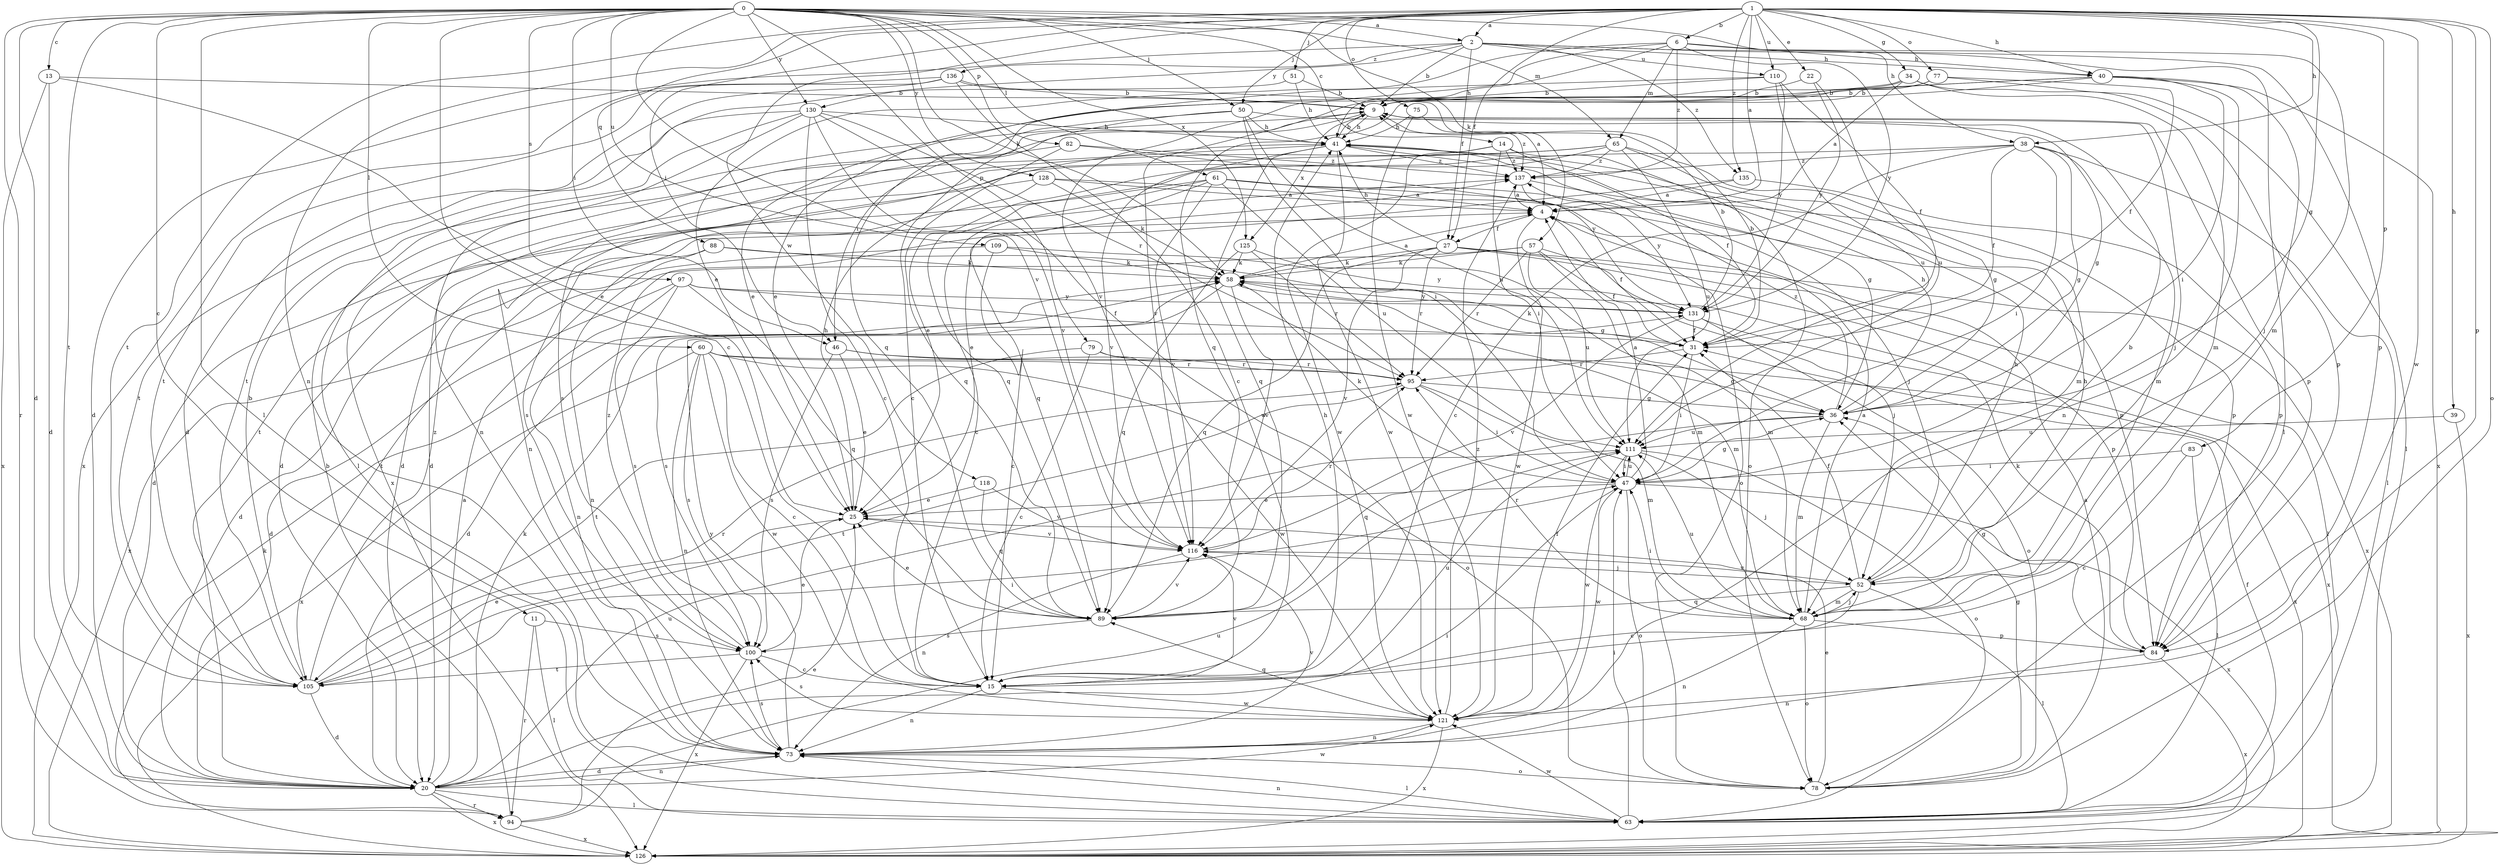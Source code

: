 strict digraph  {
0;
1;
2;
4;
6;
9;
11;
13;
14;
15;
20;
22;
25;
27;
31;
34;
36;
38;
39;
40;
41;
46;
47;
50;
51;
52;
57;
58;
60;
61;
63;
65;
68;
73;
75;
77;
78;
79;
82;
83;
84;
88;
89;
94;
95;
97;
100;
105;
109;
110;
111;
116;
118;
121;
125;
126;
128;
130;
131;
135;
136;
137;
0 -> 2  [label=a];
0 -> 11  [label=c];
0 -> 13  [label=c];
0 -> 14  [label=c];
0 -> 15  [label=c];
0 -> 20  [label=d];
0 -> 38  [label=h];
0 -> 46  [label=i];
0 -> 50  [label=j];
0 -> 57  [label=k];
0 -> 58  [label=k];
0 -> 60  [label=l];
0 -> 61  [label=l];
0 -> 63  [label=l];
0 -> 65  [label=m];
0 -> 79  [label=p];
0 -> 82  [label=p];
0 -> 94  [label=r];
0 -> 97  [label=s];
0 -> 105  [label=t];
0 -> 109  [label=u];
0 -> 116  [label=v];
0 -> 125  [label=x];
0 -> 128  [label=y];
0 -> 130  [label=y];
1 -> 2  [label=a];
1 -> 4  [label=a];
1 -> 6  [label=b];
1 -> 22  [label=e];
1 -> 27  [label=f];
1 -> 34  [label=g];
1 -> 36  [label=g];
1 -> 38  [label=h];
1 -> 39  [label=h];
1 -> 40  [label=h];
1 -> 46  [label=i];
1 -> 50  [label=j];
1 -> 51  [label=j];
1 -> 73  [label=n];
1 -> 75  [label=o];
1 -> 77  [label=o];
1 -> 78  [label=o];
1 -> 83  [label=p];
1 -> 84  [label=p];
1 -> 88  [label=q];
1 -> 105  [label=t];
1 -> 110  [label=u];
1 -> 118  [label=w];
1 -> 121  [label=w];
1 -> 135  [label=z];
2 -> 9  [label=b];
2 -> 20  [label=d];
2 -> 27  [label=f];
2 -> 40  [label=h];
2 -> 63  [label=l];
2 -> 84  [label=p];
2 -> 110  [label=u];
2 -> 130  [label=y];
2 -> 135  [label=z];
2 -> 136  [label=z];
4 -> 27  [label=f];
4 -> 31  [label=f];
4 -> 121  [label=w];
6 -> 25  [label=e];
6 -> 40  [label=h];
6 -> 41  [label=h];
6 -> 65  [label=m];
6 -> 68  [label=m];
6 -> 116  [label=v];
6 -> 131  [label=y];
6 -> 137  [label=z];
9 -> 41  [label=h];
9 -> 46  [label=i];
9 -> 52  [label=j];
9 -> 84  [label=p];
9 -> 125  [label=x];
11 -> 63  [label=l];
11 -> 94  [label=r];
11 -> 100  [label=s];
13 -> 9  [label=b];
13 -> 20  [label=d];
13 -> 25  [label=e];
13 -> 126  [label=x];
14 -> 25  [label=e];
14 -> 31  [label=f];
14 -> 47  [label=i];
14 -> 78  [label=o];
14 -> 121  [label=w];
14 -> 137  [label=z];
15 -> 41  [label=h];
15 -> 73  [label=n];
15 -> 111  [label=u];
15 -> 116  [label=v];
15 -> 121  [label=w];
20 -> 4  [label=a];
20 -> 47  [label=i];
20 -> 58  [label=k];
20 -> 63  [label=l];
20 -> 73  [label=n];
20 -> 94  [label=r];
20 -> 111  [label=u];
20 -> 121  [label=w];
20 -> 126  [label=x];
22 -> 9  [label=b];
22 -> 111  [label=u];
22 -> 131  [label=y];
25 -> 41  [label=h];
25 -> 116  [label=v];
27 -> 41  [label=h];
27 -> 58  [label=k];
27 -> 63  [label=l];
27 -> 84  [label=p];
27 -> 89  [label=q];
27 -> 95  [label=r];
27 -> 116  [label=v];
27 -> 126  [label=x];
31 -> 9  [label=b];
31 -> 47  [label=i];
31 -> 58  [label=k];
31 -> 95  [label=r];
34 -> 4  [label=a];
34 -> 9  [label=b];
34 -> 68  [label=m];
34 -> 84  [label=p];
34 -> 116  [label=v];
36 -> 41  [label=h];
36 -> 68  [label=m];
36 -> 89  [label=q];
36 -> 111  [label=u];
36 -> 137  [label=z];
38 -> 15  [label=c];
38 -> 20  [label=d];
38 -> 31  [label=f];
38 -> 36  [label=g];
38 -> 47  [label=i];
38 -> 63  [label=l];
38 -> 68  [label=m];
38 -> 137  [label=z];
39 -> 111  [label=u];
39 -> 126  [label=x];
40 -> 9  [label=b];
40 -> 25  [label=e];
40 -> 47  [label=i];
40 -> 52  [label=j];
40 -> 73  [label=n];
40 -> 89  [label=q];
40 -> 126  [label=x];
41 -> 9  [label=b];
41 -> 20  [label=d];
41 -> 36  [label=g];
41 -> 89  [label=q];
41 -> 116  [label=v];
41 -> 121  [label=w];
41 -> 137  [label=z];
46 -> 25  [label=e];
46 -> 95  [label=r];
46 -> 100  [label=s];
46 -> 126  [label=x];
47 -> 4  [label=a];
47 -> 25  [label=e];
47 -> 36  [label=g];
47 -> 58  [label=k];
47 -> 78  [label=o];
47 -> 111  [label=u];
47 -> 121  [label=w];
47 -> 126  [label=x];
50 -> 15  [label=c];
50 -> 36  [label=g];
50 -> 41  [label=h];
50 -> 47  [label=i];
50 -> 111  [label=u];
50 -> 126  [label=x];
51 -> 9  [label=b];
51 -> 41  [label=h];
51 -> 105  [label=t];
52 -> 9  [label=b];
52 -> 15  [label=c];
52 -> 31  [label=f];
52 -> 41  [label=h];
52 -> 63  [label=l];
52 -> 68  [label=m];
52 -> 89  [label=q];
52 -> 116  [label=v];
57 -> 31  [label=f];
57 -> 52  [label=j];
57 -> 58  [label=k];
57 -> 68  [label=m];
57 -> 95  [label=r];
57 -> 111  [label=u];
57 -> 126  [label=x];
58 -> 4  [label=a];
58 -> 20  [label=d];
58 -> 68  [label=m];
58 -> 100  [label=s];
58 -> 116  [label=v];
58 -> 131  [label=y];
60 -> 15  [label=c];
60 -> 36  [label=g];
60 -> 73  [label=n];
60 -> 78  [label=o];
60 -> 95  [label=r];
60 -> 100  [label=s];
60 -> 121  [label=w];
60 -> 126  [label=x];
61 -> 4  [label=a];
61 -> 15  [label=c];
61 -> 20  [label=d];
61 -> 78  [label=o];
61 -> 84  [label=p];
61 -> 89  [label=q];
61 -> 111  [label=u];
61 -> 116  [label=v];
63 -> 31  [label=f];
63 -> 47  [label=i];
63 -> 73  [label=n];
63 -> 121  [label=w];
65 -> 20  [label=d];
65 -> 36  [label=g];
65 -> 68  [label=m];
65 -> 89  [label=q];
65 -> 100  [label=s];
65 -> 111  [label=u];
65 -> 137  [label=z];
68 -> 4  [label=a];
68 -> 41  [label=h];
68 -> 47  [label=i];
68 -> 52  [label=j];
68 -> 73  [label=n];
68 -> 78  [label=o];
68 -> 84  [label=p];
68 -> 95  [label=r];
68 -> 111  [label=u];
73 -> 20  [label=d];
73 -> 63  [label=l];
73 -> 78  [label=o];
73 -> 100  [label=s];
73 -> 116  [label=v];
73 -> 131  [label=y];
75 -> 41  [label=h];
75 -> 121  [label=w];
75 -> 137  [label=z];
77 -> 9  [label=b];
77 -> 25  [label=e];
77 -> 31  [label=f];
77 -> 63  [label=l];
78 -> 4  [label=a];
78 -> 25  [label=e];
78 -> 36  [label=g];
79 -> 15  [label=c];
79 -> 95  [label=r];
79 -> 105  [label=t];
79 -> 121  [label=w];
82 -> 73  [label=n];
82 -> 89  [label=q];
82 -> 131  [label=y];
82 -> 137  [label=z];
83 -> 15  [label=c];
83 -> 47  [label=i];
83 -> 63  [label=l];
84 -> 36  [label=g];
84 -> 58  [label=k];
84 -> 73  [label=n];
84 -> 126  [label=x];
88 -> 20  [label=d];
88 -> 36  [label=g];
88 -> 58  [label=k];
88 -> 73  [label=n];
89 -> 25  [label=e];
89 -> 100  [label=s];
89 -> 116  [label=v];
94 -> 9  [label=b];
94 -> 25  [label=e];
94 -> 58  [label=k];
94 -> 111  [label=u];
94 -> 126  [label=x];
95 -> 36  [label=g];
95 -> 47  [label=i];
95 -> 68  [label=m];
95 -> 105  [label=t];
97 -> 20  [label=d];
97 -> 31  [label=f];
97 -> 73  [label=n];
97 -> 89  [label=q];
97 -> 100  [label=s];
97 -> 131  [label=y];
100 -> 15  [label=c];
100 -> 25  [label=e];
100 -> 105  [label=t];
100 -> 126  [label=x];
100 -> 137  [label=z];
105 -> 9  [label=b];
105 -> 20  [label=d];
105 -> 25  [label=e];
105 -> 47  [label=i];
105 -> 95  [label=r];
105 -> 137  [label=z];
109 -> 15  [label=c];
109 -> 58  [label=k];
109 -> 105  [label=t];
109 -> 131  [label=y];
110 -> 9  [label=b];
110 -> 31  [label=f];
110 -> 89  [label=q];
110 -> 111  [label=u];
110 -> 131  [label=y];
111 -> 47  [label=i];
111 -> 52  [label=j];
111 -> 78  [label=o];
111 -> 121  [label=w];
116 -> 52  [label=j];
116 -> 73  [label=n];
116 -> 95  [label=r];
118 -> 25  [label=e];
118 -> 89  [label=q];
118 -> 116  [label=v];
121 -> 31  [label=f];
121 -> 73  [label=n];
121 -> 89  [label=q];
121 -> 100  [label=s];
121 -> 126  [label=x];
121 -> 137  [label=z];
125 -> 58  [label=k];
125 -> 68  [label=m];
125 -> 89  [label=q];
125 -> 95  [label=r];
128 -> 4  [label=a];
128 -> 52  [label=j];
128 -> 58  [label=k];
128 -> 100  [label=s];
128 -> 105  [label=t];
130 -> 15  [label=c];
130 -> 41  [label=h];
130 -> 63  [label=l];
130 -> 73  [label=n];
130 -> 95  [label=r];
130 -> 105  [label=t];
130 -> 116  [label=v];
130 -> 121  [label=w];
131 -> 9  [label=b];
131 -> 31  [label=f];
131 -> 78  [label=o];
131 -> 116  [label=v];
131 -> 126  [label=x];
135 -> 4  [label=a];
135 -> 25  [label=e];
135 -> 84  [label=p];
136 -> 4  [label=a];
136 -> 9  [label=b];
136 -> 15  [label=c];
136 -> 20  [label=d];
136 -> 105  [label=t];
136 -> 126  [label=x];
137 -> 4  [label=a];
137 -> 84  [label=p];
137 -> 131  [label=y];
}
